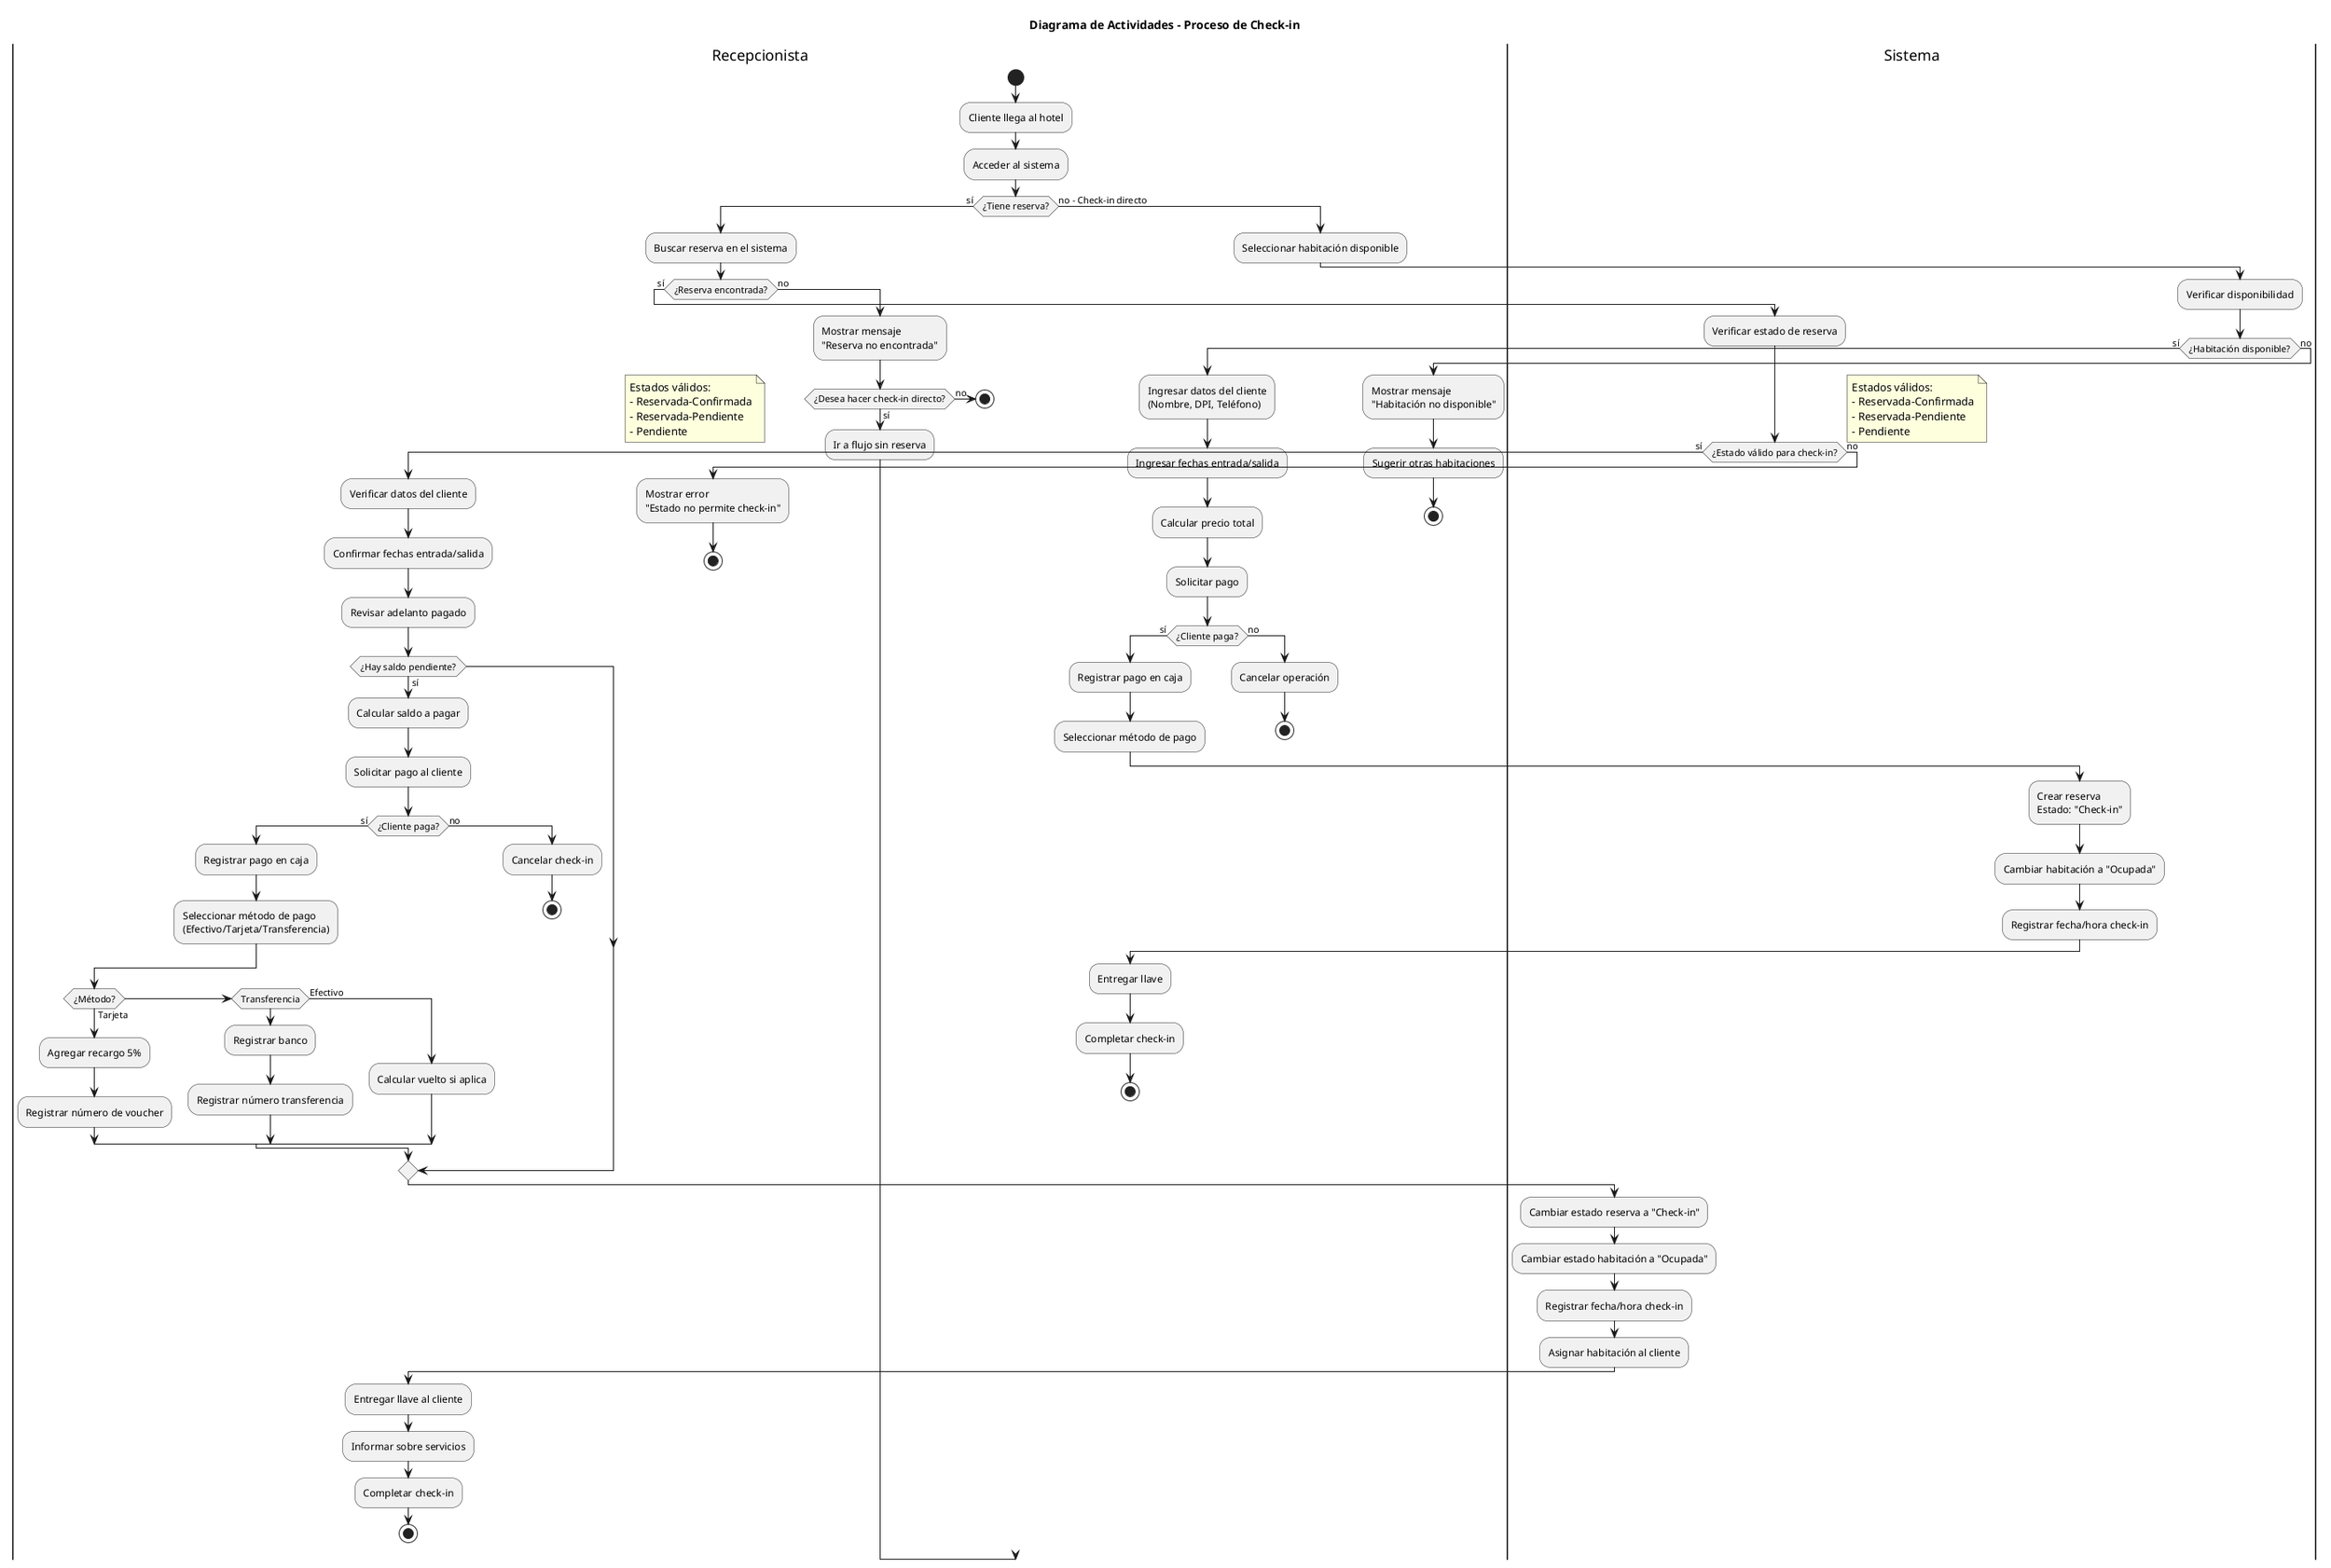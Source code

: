 @startuml Proceso_de_CheckIn
title Diagrama de Actividades - Proceso de Check-in

|Recepcionista|
start
:Cliente llega al hotel;
:Acceder al sistema;

if (¿Tiene reserva?) then (sí)
  :Buscar reserva en el sistema;
  
  if (¿Reserva encontrada?) then (sí)
    |Sistema|
    :Verificar estado de reserva;
    
    if (¿Estado válido para check-in?) then (sí)
      note right
        Estados válidos:
        - Reservada-Confirmada
        - Reservada-Pendiente
        - Pendiente
      end note
      
      |Recepcionista|
      :Verificar datos del cliente;
      :Confirmar fechas entrada/salida;
      :Revisar adelanto pagado;
      
      if (¿Hay saldo pendiente?) then (sí)
        :Calcular saldo a pagar;
        :Solicitar pago al cliente;
        
        if (¿Cliente paga?) then (sí)
          :Registrar pago en caja;
          :Seleccionar método de pago\n(Efectivo/Tarjeta/Transferencia);
          
          if (¿Método?) then (Tarjeta)
            :Agregar recargo 5%;
            :Registrar número de voucher;
          elseif (Transferencia) then
            :Registrar banco;
            :Registrar número transferencia;
          else (Efectivo)
            :Calcular vuelto si aplica;
          endif
        else (no)
          :Cancelar check-in;
          stop
        endif
      endif
      
      |Sistema|
      :Cambiar estado reserva a "Check-in";
      :Cambiar estado habitación a "Ocupada";
      :Registrar fecha/hora check-in;
      :Asignar habitación al cliente;
      
      |Recepcionista|
      :Entregar llave al cliente;
      :Informar sobre servicios;
      :Completar check-in;
      stop
      
    else (no)
      :Mostrar error\n"Estado no permite check-in";
      stop
    endif
    
  else (no)
    :Mostrar mensaje\n"Reserva no encontrada";
    
    if (¿Desea hacer check-in directo?) then (sí)
      :Ir a flujo sin reserva;
    else (no)
      stop
    endif
  endif
  
else (no - Check-in directo)
  :Seleccionar habitación disponible;
  
  |Sistema|
  :Verificar disponibilidad;
  
  if (¿Habitación disponible?) then (sí)
    |Recepcionista|
    :Ingresar datos del cliente\n(Nombre, DPI, Teléfono);
    :Ingresar fechas entrada/salida;
    :Calcular precio total;
    :Solicitar pago;
    
    if (¿Cliente paga?) then (sí)
      :Registrar pago en caja;
      :Seleccionar método de pago;
      
      |Sistema|
      :Crear reserva\nEstado: "Check-in";
      :Cambiar habitación a "Ocupada";
      :Registrar fecha/hora check-in;
      
      |Recepcionista|
      :Entregar llave;
      :Completar check-in;
      stop
      
    else (no)
      :Cancelar operación;
      stop
    endif
    
  else (no)
    :Mostrar mensaje\n"Habitación no disponible";
    :Sugerir otras habitaciones;
    stop
  endif
endif

@enduml
